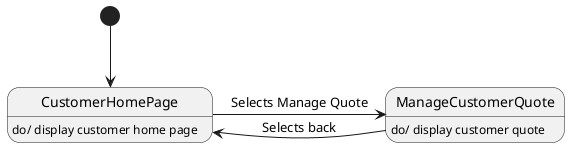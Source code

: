 @startuml
[*] --> CustomerHomePage
CustomerHomePage : do/ display customer home page

CustomerHomePage -> ManageCustomerQuote : Selects Manage Quote
ManageCustomerQuote : do/ display customer quote

ManageCustomerQuote -> CustomerHomePage : Selects back

@enduml